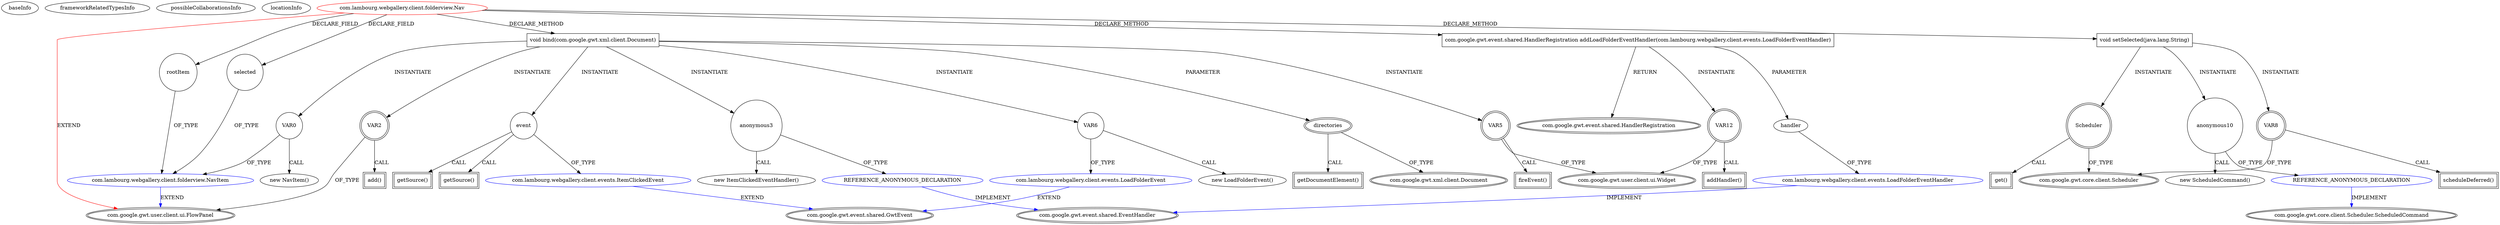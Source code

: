 digraph {
baseInfo[graphId=3509,category="extension_graph",isAnonymous=false,possibleRelation=true]
frameworkRelatedTypesInfo[0="com.google.gwt.user.client.ui.FlowPanel"]
possibleCollaborationsInfo[0="3509~CLIENT_METHOD_DECLARATION-PARAMETER_DECLARATION-~com.google.gwt.user.client.ui.FlowPanel ~com.google.gwt.event.shared.EventHandler ~false~false",1="3509~CLIENT_METHOD_DECLARATION-INSTANTIATION-FIELD_DECLARATION-FIELD_DECLARATION-~com.google.gwt.user.client.ui.FlowPanel ~com.google.gwt.user.client.ui.FlowPanel ~false~false",2="3509~CLIENT_METHOD_DECLARATION-INSTANTIATION-~com.google.gwt.user.client.ui.FlowPanel ~com.google.gwt.core.client.Scheduler.ScheduledCommand ~false~true",3="3509~CLIENT_METHOD_DECLARATION-INSTANTIATION-~com.google.gwt.user.client.ui.FlowPanel ~com.google.gwt.event.shared.GwtEvent ~false~false",4="3509~CLIENT_METHOD_DECLARATION-INSTANTIATION-~com.google.gwt.user.client.ui.FlowPanel ~com.google.gwt.event.shared.EventHandler ~false~true",5="3509~CLIENT_METHOD_DECLARATION-METHOD_CALL-~com.google.gwt.user.client.ui.FlowPanel ~com.google.gwt.event.shared.GwtEvent ~false~false"]
locationInfo[projectName="lambourg-WebGallery",filePath="/lambourg-WebGallery/WebGallery-master/client/src/com/lambourg/webgallery/client/folderview/Nav.java",contextSignature="Nav",graphId="3509"]
0[label="com.lambourg.webgallery.client.folderview.Nav",vertexType="ROOT_CLIENT_CLASS_DECLARATION",isFrameworkType=false,color=red]
1[label="com.google.gwt.user.client.ui.FlowPanel",vertexType="FRAMEWORK_CLASS_TYPE",isFrameworkType=true,peripheries=2]
2[label="rootItem",vertexType="FIELD_DECLARATION",isFrameworkType=false,shape=circle]
3[label="com.lambourg.webgallery.client.folderview.NavItem",vertexType="REFERENCE_CLIENT_CLASS_DECLARATION",isFrameworkType=false,color=blue]
5[label="selected",vertexType="FIELD_DECLARATION",isFrameworkType=false,shape=circle]
8[label="void bind(com.google.gwt.xml.client.Document)",vertexType="CLIENT_METHOD_DECLARATION",isFrameworkType=false,shape=box]
9[label="directories",vertexType="PARAMETER_DECLARATION",isFrameworkType=true,peripheries=2]
10[label="com.google.gwt.xml.client.Document",vertexType="FRAMEWORK_INTERFACE_TYPE",isFrameworkType=true,peripheries=2]
12[label="VAR0",vertexType="VARIABLE_EXPRESION",isFrameworkType=false,shape=circle]
11[label="new NavItem()",vertexType="CONSTRUCTOR_CALL",isFrameworkType=false]
15[label="getDocumentElement()",vertexType="INSIDE_CALL",isFrameworkType=true,peripheries=2,shape=box]
16[label="VAR2",vertexType="VARIABLE_EXPRESION",isFrameworkType=true,peripheries=2,shape=circle]
17[label="add()",vertexType="INSIDE_CALL",isFrameworkType=true,peripheries=2,shape=box]
20[label="anonymous3",vertexType="VARIABLE_EXPRESION",isFrameworkType=false,shape=circle]
21[label="REFERENCE_ANONYMOUS_DECLARATION",vertexType="REFERENCE_ANONYMOUS_DECLARATION",isFrameworkType=false,color=blue]
22[label="com.google.gwt.event.shared.EventHandler",vertexType="FRAMEWORK_INTERFACE_TYPE",isFrameworkType=true,peripheries=2]
19[label="new ItemClickedEventHandler()",vertexType="CONSTRUCTOR_CALL",isFrameworkType=false]
23[label="event",vertexType="VARIABLE_EXPRESION",isFrameworkType=false,shape=circle]
25[label="com.lambourg.webgallery.client.events.ItemClickedEvent",vertexType="REFERENCE_CLIENT_CLASS_DECLARATION",isFrameworkType=false,color=blue]
26[label="com.google.gwt.event.shared.GwtEvent",vertexType="FRAMEWORK_CLASS_TYPE",isFrameworkType=true,peripheries=2]
24[label="getSource()",vertexType="INSIDE_CALL",isFrameworkType=true,peripheries=2,shape=box]
27[label="VAR5",vertexType="VARIABLE_EXPRESION",isFrameworkType=true,peripheries=2,shape=circle]
29[label="com.google.gwt.user.client.ui.Widget",vertexType="FRAMEWORK_CLASS_TYPE",isFrameworkType=true,peripheries=2]
28[label="fireEvent()",vertexType="INSIDE_CALL",isFrameworkType=true,peripheries=2,shape=box]
31[label="VAR6",vertexType="VARIABLE_EXPRESION",isFrameworkType=false,shape=circle]
32[label="com.lambourg.webgallery.client.events.LoadFolderEvent",vertexType="REFERENCE_CLIENT_CLASS_DECLARATION",isFrameworkType=false,color=blue]
30[label="new LoadFolderEvent()",vertexType="CONSTRUCTOR_CALL",isFrameworkType=false]
35[label="getSource()",vertexType="INSIDE_CALL",isFrameworkType=true,peripheries=2,shape=box]
37[label="void setSelected(java.lang.String)",vertexType="CLIENT_METHOD_DECLARATION",isFrameworkType=false,shape=box]
38[label="VAR8",vertexType="VARIABLE_EXPRESION",isFrameworkType=true,peripheries=2,shape=circle]
40[label="com.google.gwt.core.client.Scheduler",vertexType="FRAMEWORK_CLASS_TYPE",isFrameworkType=true,peripheries=2]
39[label="scheduleDeferred()",vertexType="INSIDE_CALL",isFrameworkType=true,peripheries=2,shape=box]
41[label="Scheduler",vertexType="VARIABLE_EXPRESION",isFrameworkType=true,peripheries=2,shape=circle]
42[label="get()",vertexType="INSIDE_CALL",isFrameworkType=true,peripheries=2,shape=box]
45[label="anonymous10",vertexType="VARIABLE_EXPRESION",isFrameworkType=false,shape=circle]
46[label="REFERENCE_ANONYMOUS_DECLARATION",vertexType="REFERENCE_ANONYMOUS_DECLARATION",isFrameworkType=false,color=blue]
47[label="com.google.gwt.core.client.Scheduler.ScheduledCommand",vertexType="FRAMEWORK_INTERFACE_TYPE",isFrameworkType=true,peripheries=2]
44[label="new ScheduledCommand()",vertexType="CONSTRUCTOR_CALL",isFrameworkType=false]
54[label="com.google.gwt.event.shared.HandlerRegistration addLoadFolderEventHandler(com.lambourg.webgallery.client.events.LoadFolderEventHandler)",vertexType="CLIENT_METHOD_DECLARATION",isFrameworkType=false,shape=box]
55[label="com.google.gwt.event.shared.HandlerRegistration",vertexType="FRAMEWORK_INTERFACE_TYPE",isFrameworkType=true,peripheries=2]
56[label="handler",vertexType="PARAMETER_DECLARATION",isFrameworkType=false]
57[label="com.lambourg.webgallery.client.events.LoadFolderEventHandler",vertexType="REFERENCE_CLIENT_CLASS_DECLARATION",isFrameworkType=false,color=blue]
59[label="VAR12",vertexType="VARIABLE_EXPRESION",isFrameworkType=true,peripheries=2,shape=circle]
60[label="addHandler()",vertexType="INSIDE_CALL",isFrameworkType=true,peripheries=2,shape=box]
0->1[label="EXTEND",color=red]
0->2[label="DECLARE_FIELD"]
3->1[label="EXTEND",color=blue]
2->3[label="OF_TYPE"]
0->5[label="DECLARE_FIELD"]
5->3[label="OF_TYPE"]
0->8[label="DECLARE_METHOD"]
9->10[label="OF_TYPE"]
8->9[label="PARAMETER"]
8->12[label="INSTANTIATE"]
12->3[label="OF_TYPE"]
12->11[label="CALL"]
9->15[label="CALL"]
8->16[label="INSTANTIATE"]
16->1[label="OF_TYPE"]
16->17[label="CALL"]
8->20[label="INSTANTIATE"]
21->22[label="IMPLEMENT",color=blue]
20->21[label="OF_TYPE"]
20->19[label="CALL"]
8->23[label="INSTANTIATE"]
25->26[label="EXTEND",color=blue]
23->25[label="OF_TYPE"]
23->24[label="CALL"]
8->27[label="INSTANTIATE"]
27->29[label="OF_TYPE"]
27->28[label="CALL"]
8->31[label="INSTANTIATE"]
32->26[label="EXTEND",color=blue]
31->32[label="OF_TYPE"]
31->30[label="CALL"]
23->35[label="CALL"]
0->37[label="DECLARE_METHOD"]
37->38[label="INSTANTIATE"]
38->40[label="OF_TYPE"]
38->39[label="CALL"]
37->41[label="INSTANTIATE"]
41->40[label="OF_TYPE"]
41->42[label="CALL"]
37->45[label="INSTANTIATE"]
46->47[label="IMPLEMENT",color=blue]
45->46[label="OF_TYPE"]
45->44[label="CALL"]
0->54[label="DECLARE_METHOD"]
54->55[label="RETURN"]
57->22[label="IMPLEMENT",color=blue]
56->57[label="OF_TYPE"]
54->56[label="PARAMETER"]
54->59[label="INSTANTIATE"]
59->29[label="OF_TYPE"]
59->60[label="CALL"]
}
